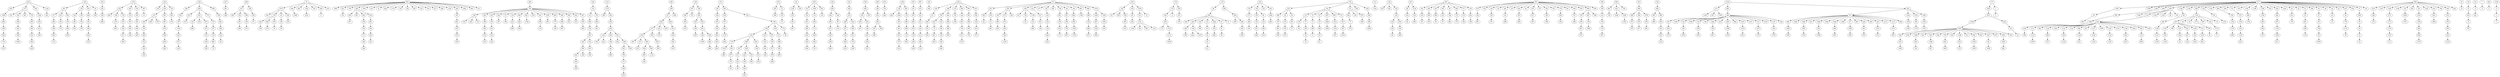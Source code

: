 digraph G {
    810 -> 505;
    455 -> 467;
    302 -> 522;
    522 -> 358;
    358 -> 986;
    574 -> 532;
    324 -> 125;
    230 -> 396;
    437 -> 841;
    841 -> 489;
    532 -> 680;
    396 -> 530;
    530 -> 197;
    197 -> 1163;
    1163 -> 816;
    816 -> 517;
    517 -> 418;
    467 -> 371;
    371 -> 406;
    467 -> 412;
    810 -> 477;
    498 -> 410;
    410 -> 446;
    477 -> 472;
    810 -> 544;
    544 -> 1184;
    1184 -> 832;
    832 -> 413;
    413 -> 420;
    477 -> 322;
    322 -> 628;
    628 -> 443;
    443 -> 569;
    569 -> 1084;
    477 -> 581;
    410 -> 762;
    762 -> 297;
    297 -> 560;
    467 -> 583;
    583 -> 716;
    716 -> 608;
    608 -> 428;
    412 -> 344;
    344 -> 712;
    406 -> 586;
    586 -> 605;
    605 -> 723;
    72 -> 1072;
    1072 -> 502;
    563 -> 1060;
    455 -> 154;
    410 -> 388;
    154 -> 162;
    162 -> 382;
    382 -> 525;
    574 -> 493;
    493 -> 378;
    378 -> 367;
    367 -> 604;
    604 -> 429;
    563 -> 831;
    831 -> 351;
    532 -> 360;
    360 -> 1101;
    574 -> 533;
    533 -> 503;
    503 -> 350;
    532 -> 734;
    734 -> 347;
    350 -> 240;
    240 -> 449;
    347 -> 542;
    542 -> 671;
    671 -> 460;
    324 -> 425;
    425 -> 227;
    388 -> 339;
    339 -> 337;
    227 -> 398;
    398 -> 330;
    330 -> 490;
    490 -> 372;
    372 -> 554;
    554 -> 328;
    465 -> 740;
    740 -> 392;
    325 -> 314;
    314 -> 312;
    1121 -> 1133;
    1133 -> 368;
    285 -> 308;
    308 -> 317;
    317 -> 649;
    649 -> 271;
    271 -> 620;
    148 -> 547;
    471 -> 361;
    361 -> 304;
    304 -> 452;
    452 -> 430;
    430 -> 485;
    485 -> 529;
    529 -> 296;
    620 -> 497;
    312 -> 690;
    690 -> 728;
    728 -> 481;
    481 -> 329;
    329 -> 499;
    499 -> 294;
    294 -> 526;
    526 -> 369;
    576 -> 593;
    593 -> 598;
    227 -> 600;
    230 -> 609;
    609 -> 614;
    614 -> 279;
    99 -> 1109;
    1109 -> 335;
    335 -> 381;
    381 -> 407;
    563 -> 756;
    563 -> 409;
    409 -> 208;
    208 -> 617;
    455 -> 419;
    419 -> 629;
    629 -> 341;
    341 -> 394;
    394 -> 622;
    622 -> 570;
    563 -> 1091;
    227 -> 479;
    609 -> 623;
    623 -> 122;
    122 -> 886;
    409 -> 867;
    625 -> 331;
    331 -> 514;
    514 -> 631;
    631 -> 588;
    588 -> 634;
    634 -> 639;
    639 -> 640;
    563 -> 431;
    336 -> 458;
    458 -> 644;
    644 -> 656;
    656 -> 507;
    507 -> 228;
    228 -> 258;
    258 -> 849;
    563 -> 76;
    1101 -> 663;
    505 -> 1069;
    1069 -> 662;
    662 -> 509;
    509 -> 664;
    664 -> 770;
    770 -> 670;
    563 -> 464;
    623 -> 674;
    409 -> 404;
    332 -> 549;
    425 -> 587;
    587 -> 697;
    697 -> 676;
    676 -> 686;
    686 -> 908;
    908 -> 692;
    563 -> 1175;
    549 -> 319;
    154 -> 700;
    700 -> 702;
    702 -> 705;
    404 -> 708;
    708 -> 725;
    725 -> 717;
    717 -> 385;
    385 -> 480;
    563 -> 726;
    230 -> 665;
    665 -> 380;
    380 -> 682;
    682 -> 1081;
    1081 -> 432;
    432 -> 69;
    563 -> 729;
    324 -> 730;
    730 -> 594;
    594 -> 732;
    319 -> 486;
    486 -> 557;
    557 -> 524;
    524 -> 860;
    860 -> 453;
    563 -> 436;
    609 -> 747;
    747 -> 735;
    735 -> 537;
    537 -> 736;
    736 -> 980;
    980 -> 79;
    563 -> 310;
    625 -> 1052;
    1052 -> 733;
    733 -> 459;
    459 -> 713;
    713 -> 806;
    806 -> 564;
    564 -> 741;
    563 -> 738;
    498 -> 456;
    456 -> 390;
    390 -> 711;
    319 -> 1023;
    1023 -> 648;
    648 -> 651;
    651 -> 745;
    745 -> 426;
    392 -> 746;
    547 -> 289;
    289 -> 463;
    463 -> 615;
    547 -> 751;
    471 -> 955;
    955 -> 538;
    538 -> 757;
    757 -> 844;
    844 -> 1170;
    1170 -> 684;
    760 -> 900;
    900 -> 108;
    108 -> 603;
    559 -> 292;
    292 -> 291;
    291 -> 290;
    290 -> 352;
    352 -> 288;
    740 -> 442;
    442 -> 389;
    389 -> 280;
    280 -> 278;
    278 -> 276;
    563 -> 273;
    623 -> 675;
    675 -> 673;
    673 -> 270;
    270 -> 636;
    636 -> 556;
    563 -> 269;
    477 -> 379;
    379 -> 655;
    619 -> 718;
    718 -> 266;
    458 -> 188;
    188 -> 98;
    98 -> 1131;
    655 -> 265;
    265 -> 910;
    910 -> 994;
    994 -> 264;
    563 -> 1104;
    563 -> 260;
    260 -> 301;
    301 -> 601;
    601 -> 257;
    257 -> 974;
    974 -> 255;
    563 -> 1065;
    409 -> 254;
    254 -> 681;
    681 -> 362;
    362 -> 252;
    252 -> 251;
    392 -> 445;
    649 -> 433;
    259 -> 146;
    146 -> 249;
    1133 -> 462;
    462 -> 282;
    282 -> 484;
    484 -> 1192;
    1192 -> 534;
    484 -> 694;
    694 -> 189;
    189 -> 243;
    243 -> 999;
    1192 -> 641;
    740 -> 239;
    239 -> 703;
    703 -> 315;
    315 -> 235;
    235 -> 244;
    563 -> 683;
    657 -> 231;
    810 -> 1145;
    1145 -> 225;
    231 -> 597;
    597 -> 882;
    882 -> 610;
    610 -> 704;
    704 -> 246;
    246 -> 226;
    563 -> 411;
    567 -> 872;
    872 -> 223;
    223 -> 221;
    221 -> 218;
    218 -> 213;
    213 -> 469;
    469 -> 761;
    423 -> 209;
    72 -> 946;
    946 -> 1088;
    204 -> 199;
    199 -> 311;
    148 -> 196;
    196 -> 650;
    650 -> 190;
    190 -> 229;
    229 -> 440;
    740 -> 284;
    284 -> 327;
    290 -> 309;
    650 -> 653;
    653 -> 851;
    851 -> 186;
    186 -> 1189;
    311 -> 206;
    206 -> 183;
    183 -> 552;
    93 -> 551;
    355 -> 182;
    182 -> 107;
    551 -> 992;
    992 -> 421;
    93 -> 293;
    293 -> 180;
    180 -> 993;
    993 -> 528;
    175 -> 174;
    174 -> 523;
    523 -> 935;
    935 -> 173;
    93 -> 555;
    555 -> 237;
    170 -> 66;
    66 -> 483;
    483 -> 836;
    293 -> 373;
    373 -> 272;
    272 -> 256;
    256 -> 364;
    364 -> 1183;
    483 -> 295;
    295 -> 402;
    402 -> 306;
    483 -> 166;
    166 -> 506;
    165 -> 753;
    753 -> 1177;
    1177 -> 268;
    268 -> 161;
    293 -> 160;
    165 -> 159;
    159 -> 156;
    156 -> 155;
    155 -> 451;
    451 -> 590;
    165 -> 153;
    150 -> 233;
    233 -> 989;
    989 -> 147;
    147 -> 491;
    491 -> 645;
    150 -> 142;
    142 -> 115;
    295 -> 149;
    149 -> 242;
    555 -> 722;
    722 -> 141;
    115 -> 139;
    139 -> 143;
    1072 -> 138;
    149 -> 1079;
    93 -> 132;
    93 -> 277;
    131 -> 1144;
    551 -> 203;
    203 -> 111;
    111 -> 661;
    132 -> 417;
    417 -> 613;
    613 -> 129;
    138 -> 444;
    444 -> 158;
    128 -> 435;
    93 -> 126;
    93 -> 667;
    126 -> 124;
    124 -> 120;
    120 -> 119;
    483 -> 114;
    114 -> 112;
    483 -> 1062;
    1062 -> 553;
    553 -> 602;
    128 -> 363;
    128 -> 105;
    105 -> 100;
    100 -> 334;
    334 -> 104;
    104 -> 84;
    175 -> 539;
    539 -> 187;
    187 -> 103;
    483 -> 97;
    97 -> 81;
    81 -> 96;
    112 -> 95;
    95 -> 92;
    92 -> 91;
    119 -> 202;
    202 -> 192;
    625 -> 642;
    642 -> 152;
    159 -> 86;
    86 -> 123;
    123 -> 492;
    492 -> 414;
    233 -> 85;
    85 -> 215;
    215 -> 578;
    578 -> 275;
    93 -> 744;
    93 -> 89;
    744 -> 691;
    691 -> 102;
    355 -> 516;
    447 -> 88;
    182 -> 565;
    88 -> 216;
    216 -> 82;
    516 -> 80;
    80 -> 224;
    102 -> 616;
    616 -> 117;
    150 -> 78;
    78 -> 546;
    546 -> 77;
    77 -> 572;
    142 -> 75;
    75 -> 73;
    73 -> 399;
    399 -> 71;
    89 -> 527;
    527 -> 300;
    300 -> 758;
    758 -> 967;
    142 -> 137;
    137 -> 127;
    127 -> 646;
    646 -> 167;
    167 -> 67;
    627 -> 391;
    591 -> 575;
    591 -> 754;
    575 -> 106;
    106 -> 687;
    391 -> 918;
    918 -> 65;
    627 -> 267;
    591 -> 144;
    591 -> 727;
    144 -> 748;
    748 -> 101;
    267 -> 669;
    669 -> 679;
    627 -> 207;
    591 -> 461;
    591 -> 357;
    461 -> 64;
    64 -> 596;
    207 -> 660;
    660 -> 63;
    627 -> 543;
    591 -> 843;
    591 -> 62;
    843 -> 415;
    415 -> 802;
    543 -> 323;
    323 -> 61;
    627 -> 60;
    591 -> 474;
    591 -> 707;
    474 -> 917;
    917 -> 247;
    60 -> 766;
    766 -> 962;
    627 -> 580;
    591 -> 763;
    591 -> 767;
    763 -> 768;
    768 -> 769;
    580 -> 772;
    772 -> 774;
    627 -> 777;
    591 -> 779;
    591 -> 781;
    779 -> 540;
    540 -> 782;
    777 -> 110;
    110 -> 784;
    627 -> 376;
    591 -> 346;
    591 -> 592;
    346 -> 797;
    797 -> 408;
    376 -> 262;
    262 -> 786;
    788 -> 789;
    204 -> 348;
    348 -> 790;
    790 -> 501;
    955 -> 792;
    792 -> 795;
    795 -> 796;
    796 -> 193;
    193 -> 778;
    778 -> 1018;
    1018 -> 865;
    740 -> 771;
    771 -> 799;
    317 -> 494;
    778 -> 632;
    632 -> 677;
    677 -> 374;
    374 -> 321;
    501 -> 74;
    74 -> 801;
    801 -> 803;
    170 -> 584;
    584 -> 804;
    804 -> 805;
    591 -> 699;
    699 -> 579;
    579 -> 956;
    956 -> 807;
    807 -> 531;
    308 -> 468;
    193 -> 808;
    808 -> 307;
    307 -> 811;
    811 -> 812;
    812 -> 68;
    494 -> 813;
    740 -> 130;
    130 -> 814;
    814 -> 606;
    813 -> 439;
    439 -> 383;
    383 -> 815;
    603 -> 817;
    796 -> 818;
    818 -> 1161;
    1161 -> 820;
    820 -> 263;
    108 -> 824;
    824 -> 349;
    740 -> 696;
    696 -> 826;
    826 -> 830;
    349 -> 833;
    833 -> 834;
    834 -> 837;
    204 -> 274;
    808 -> 838;
    838 -> 643;
    643 -> 356;
    356 -> 839;
    839 -> 520;
    348 -> 840;
    838 -> 353;
    353 -> 582;
    740 -> 842;
    842 -> 1166;
    840 -> 846;
    846 -> 848;
    848 -> 405;
    271 -> 852;
    481 -> 914;
    914 -> 853;
    853 -> 338;
    900 -> 678;
    790 -> 519;
    519 -> 340;
    852 -> 854;
    854 -> 855;
    340 -> 755;
    755 -> 320;
    320 -> 856;
    789 -> 214;
    214 -> 164;
    164 -> 176;
    176 -> 857;
    740 -> 303;
    740 -> 261;
    261 -> 858;
    858 -> 118;
    274 -> 752;
    752 -> 238;
    204 -> 859;
    859 -> 424;
    424 -> 861;
    620 -> 473;
    473 -> 633;
    851 -> 928;
    928 -> 866;
    866 -> 898;
    314 -> 793;
    793 -> 869;
    869 -> 541;
    740 -> 1200;
    1200 -> 951;
    861 -> 749;
    749 -> 871;
    871 -> 873;
    433 -> 874;
    796 -> 876;
    876 -> 393;
    393 -> 877;
    877 -> 878;
    878 -> 880;
    204 -> 693;
    693 -> 891;
    740 -> 884;
    884 -> 775;
    775 -> 169;
    891 -> 885;
    885 -> 887;
    887 -> 791;
    795 -> 618;
    618 -> 151;
    151 -> 888;
    888 -> 365;
    365 -> 890;
    259 -> 893;
    893 -> 719;
    719 -> 895;
    740 -> 864;
    864 -> 896;
    896 -> 897;
    895 -> 899;
    899 -> 710;
    710 -> 903;
    146 -> 1093;
    1093 -> 281;
    281 -> 561;
    795 -> 172;
    172 -> 58;
    620 -> 944;
    944 -> 904;
    904 -> 905;
    905 -> 454;
    944 -> 906;
    906 -> 1114;
    740 -> 909;
    909 -> 912;
    561 -> 915;
    915 -> 573;
    573 -> 916;
    392 -> 715;
    484 -> 921;
    921 -> 922;
    921 -> 466;
    466 -> 923;
    923 -> 785;
    466 -> 924;
    740 -> 925;
    925 -> 510;
    785 -> 571;
    571 -> 926;
    926 -> 823;
    649 -> 929;
    193 -> 624;
    624 -> 930;
    930 -> 931;
    931 -> 932;
    204 -> 933;
    933 -> 936;
    740 -> 937;
    937 -> 939;
    939 -> 940;
    936 -> 1201;
    1201 -> 913;
    913 -> 577;
    591 -> 945;
    699 -> 947;
    947 -> 136;
    136 -> 1056;
    699 -> 948;
    804 -> 949;
    949 -> 400;
    400 -> 950;
    78 -> 195;
    93 -> 140;
    182 -> 953;
    953 -> 954;
    954 -> 219;
    447 -> 1124;
    1124 -> 316;
    316 -> 959;
    138 -> 960;
    960 -> 475;
    499 -> 359;
    72 -> 961;
    894 -> 963;
    963 -> 739;
    150 -> 822;
    555 -> 1158;
    1158 -> 212;
    212 -> 964;
    93 -> 965;
    93 -> 966;
    966 -> 968;
    968 -> 318;
    318 -> 969;
    969 -> 971;
    972 -> 488;
    488 -> 666;
    666 -> 973;
    973 -> 975;
    488 -> 366;
    366 -> 976;
    976 -> 977;
    488 -> 1076;
    1076 -> 978;
    978 -> 981;
    742 -> 982;
    982 -> 983;
    983 -> 984;
    165 -> 342;
    982 -> 985;
    985 -> 850;
    850 -> 515;
    515 -> 987;
    987 -> 220;
    140 -> 988;
    988 -> 845;
    845 -> 1045;
    1045 -> 1194;
    150 -> 205;
    205 -> 828;
    828 -> 995;
    995 -> 1000;
    965 -> 1180;
    100 -> 1001;
    1001 -> 184;
    184 -> 688;
    342 -> 1004;
    1004 -> 800;
    78 -> 879;
    879 -> 585;
    142 -> 1007;
    1007 -> 1008;
    1008 -> 1009;
    142 -> 685;
    685 -> 1012;
    1012 -> 1014;
    1014 -> 521;
    93 -> 1016;
    142 -> 737;
    737 -> 1017;
    1017 -> 827;
    827 -> 1019;
    1016 -> 1020;
    1020 -> 607;
    607 -> 1022;
    1022 -> 689;
    1016 -> 1024;
    1024 -> 1025;
    1025 -> 232;
    894 -> 1027;
    1027 -> 1028;
    1027 -> 1029;
    1029 -> 1030;
    894 -> 794;
    72 -> 1032;
    1032 -> 1033;
    1034 -> 211;
    177 -> 1035;
    1035 -> 1037;
    1037 -> 1038;
    1038 -> 1002;
    1002 -> 384;
    1002 -> 1040;
    384 -> 535;
    535 -> 1044;
    1002 -> 1046;
    1002 -> 847;
    1046 -> 545;
    545 -> 724;
    1002 -> 1047;
    1002 -> 626;
    1047 -> 1048;
    1048 -> 957;
    1002 -> 759;
    1002 -> 938;
    759 -> 652;
    652 -> 990;
    1034 -> 883;
    883 -> 286;
    286 -> 333;
    286 -> 1050;
    333 -> 1051;
    1051 -> 370;
    286 -> 743;
    286 -> 1095;
    743 -> 343;
    343 -> 1053;
    1002 -> 1186;
    1002 -> 511;
    1186 -> 672;
    672 -> 375;
    1002 -> 658;
    1002 -> 500;
    658 -> 1039;
    1039 -> 1055;
    1002 -> 1057;
    1002 -> 875;
    1057 -> 94;
    94 -> 1058;
    1002 -> 1061;
    1002 -> 250;
    1061 -> 1063;
    1063 -> 862;
    286 -> 145;
    286 -> 709;
    145 -> 550;
    550 -> 654;
    286 -> 1064;
    286 -> 819;
    1064 -> 764;
    764 -> 647;
    286 -> 1067;
    286 -> 695;
    1067 -> 1068;
    1068 -> 476;
    286 -> 1070;
    286 -> 1071;
    1070 -> 1073;
    1073 -> 621;
    286 -> 113;
    286 -> 1075;
    113 -> 1077;
    1077 -> 178;
    286 -> 1137;
    286 -> 326;
    1137 -> 194;
    194 -> 1078;
    1034 -> 825;
    825 -> 313;
    313 -> 892;
    313 -> 1082;
    892 -> 1085;
    1085 -> 829;
    313 -> 1086;
    313 -> 611;
    1086 -> 1087;
    1087 -> 783;
    313 -> 1089;
    313 -> 1090;
    1089 -> 253;
    253 -> 1080;
    313 -> 1066;
    313 -> 1094;
    1066 -> 889;
    889 -> 901;
    313 -> 87;
    313 -> 907;
    87 -> 1096;
    1096 -> 659;
    217 -> 1097;
    217 -> 1098;
    1097 -> 59;
    59 -> 495;
    217 -> 298;
    217 -> 996;
    298 -> 595;
    595 -> 1099;
    1099 -> 1100;
    1100 -> 386;
    217 -> 508;
    508 -> 1049;
    217 -> 1146;
    217 -> 1105;
    1146 -> 941;
    941 -> 299;
    299 -> 1106;
    1106 -> 1107;
    1107 -> 1108;
    313 -> 638;
    313 -> 448;
    638 -> 201;
    201 -> 970;
    935 -> 1110;
    1110 -> 1111;
    1111 -> 1026;
    138 -> 979;
    979 -> 70;
    313 -> 919;
    313 -> 1112;
    919 -> 1031;
    1031 -> 512;
    313 -> 1113;
    313 -> 958;
    1113 -> 1115;
    1115 -> 952;
    508 -> 1116;
    1116 -> 934;
    934 -> 1117;
    934 -> 881;
    1117 -> 1119;
    1119 -> 1005;
    934 -> 1120;
    934 -> 1203;
    1120 -> 566;
    566 -> 377;
    934 -> 1122;
    934 -> 1123;
    1122 -> 168;
    168 -> 1125;
    934 -> 998;
    934 -> 457;
    998 -> 1126;
    1126 -> 191;
    934 -> 1127;
    934 -> 1059;
    1127 -> 1128;
    1128 -> 1102;
    934 -> 1129;
    934 -> 1132;
    1129 -> 1134;
    1134 -> 1135;
    217 -> 599;
    599 -> 1138;
    1138 -> 487;
    487 -> 1139;
    487 -> 395;
    1139 -> 765;
    765 -> 1140;
    355 -> 1036;
    1036 -> 513;
    513 -> 1141;
    1141 -> 1142;
    487 -> 1147;
    1147 -> 1041;
    1041 -> 83;
    1141 -> 181;
    487 -> 397;
    397 -> 427;
    427 -> 234;
    1141 -> 991;
    487 -> 1148;
    1148 -> 416;
    416 -> 1043;
    934 -> 1149;
    934 -> 1054;
    1149 -> 630;
    630 -> 635;
    934 -> 403;
    934 -> 1150;
    403 -> 179;
    179 -> 698;
    1141 -> 1151;
    487 -> 714;
    714 -> 1015;
    1015 -> 902;
    217 -> 720;
    217 -> 1152;
    720 -> 90;
    90 -> 1153;
    217 -> 863;
    217 -> 450;
    863 -> 198;
    198 -> 1154;
    1154 -> 1155;
    1155 -> 868;
    508 -> 1156;
    217 -> 731;
    217 -> 470;
    731 -> 1157;
    1157 -> 1159;
    1159 -> 1181;
    1181 -> 1130;
    1130 -> 401;
    211 -> 1160;
    825 -> 1162;
    1162 -> 1164;
    1164 -> 1165;
    589 -> 1013;
    589 -> 1167;
    1013 -> 248;
    248 -> 134;
    589 -> 1168;
    589 -> 1169;
    1168 -> 1171;
    1171 -> 1173;
    1173 -> 1176;
    1176 -> 1178;
    1178 -> 171;
    211 -> 927;
    825 -> 1074;
    1074 -> 185;
    185 -> 1179;
    589 -> 157;
    589 -> 354;
    157 -> 1006;
    1006 -> 1197;
    589 -> 721;
    589 -> 1182;
    721 -> 1010;
    1010 -> 1185;
    1185 -> 809;
    809 -> 668;
    668 -> 1187;
    211 -> 1188;
    825 -> 1042;
    1042 -> 1190;
    1190 -> 1191;
    589 -> 434;
    589 -> 798;
    434 -> 1021;
    1021 -> 1092;
    589 -> 305;
    589 -> 422;
    305 -> 1011;
    1011 -> 870;
    870 -> 504;
    504 -> 222;
    222 -> 1193;
    217 -> 1195;
    217 -> 1196;
    1195 -> 496;
    496 -> 1103;
    217 -> 1198;
    217 -> 345;
    1198 -> 1199;
    1199 -> 835;
    835 -> 482;
    482 -> 701;
    508 -> 1143;
    217 -> 920;
    217 -> 1202;
    920 -> 942;
    942 -> 287;
    287 -> 1118;
    1118 -> 1204;
    1204 -> 911;
    115 -> 57;
    57 -> 245;
    245 -> 56;
    56 -> 55;
    217 -> 53;
    217 -> 52;
    53 -> 612;
    612 -> 135;
    217 -> 51;
    217 -> 558;
    51 -> 50;
    50 -> 441;
    441 -> 568;
    568 -> 116;
    508 -> 49;
    217 -> 54;
    217 -> 48;
    54 -> 47;
    47 -> 46;
    46 -> 706;
    706 -> 45;
    45 -> 1003;
    217 -> 44;
    217 -> 43;
    44 -> 42;
    42 -> 41;
    217 -> 637;
    217 -> 536;
    637 -> 40;
    40 -> 776;
    776 -> 1172;
    1172 -> 39;
    508 -> 38;
    217 -> 37;
    217 -> 36;
    37 -> 1083;
    1083 -> 35;
    35 -> 34;
    34 -> 33;
    33 -> 32;
    483 -> 31;
    1072 -> 30;
    30 -> 109;
    109 -> 29;
    233 -> 28;
    28 -> 821;
    821 -> 27;
    1138 -> 26;
    1037 -> 283;
    1138 -> 25;
    283 -> 24;
    24 -> 23;
    1138 -> 773;
    1138 -> 997;
    773 -> 780;
    780 -> 22;
    576 -> 21;
    455 -> 20;
    20 -> 200;
    21 -> 478;
    478 -> 19;
    1138 -> 163;
    1138 -> 18;
    163 -> 1174;
    1174 -> 17;
    16 -> 15;
    574 -> 387;
    387 -> 14;
    1072 -> 438;
    438 -> 518;
    72 -> 750;
    99 -> 236;
    133 -> 13;
    13 -> 943;
    943 -> 12;
    12 -> 787;
    174 -> 11;
    1036 -> 10;
    72 -> 548;
    548 -> 9;
    121 -> 8;
    8 -> 241;
    7 -> 6;
    562 -> 5;
    72 -> 210;
    1136 -> 4;
    4 -> 3;
    3 -> 2;
    177 -> 1;
    1 -> 0;
}
